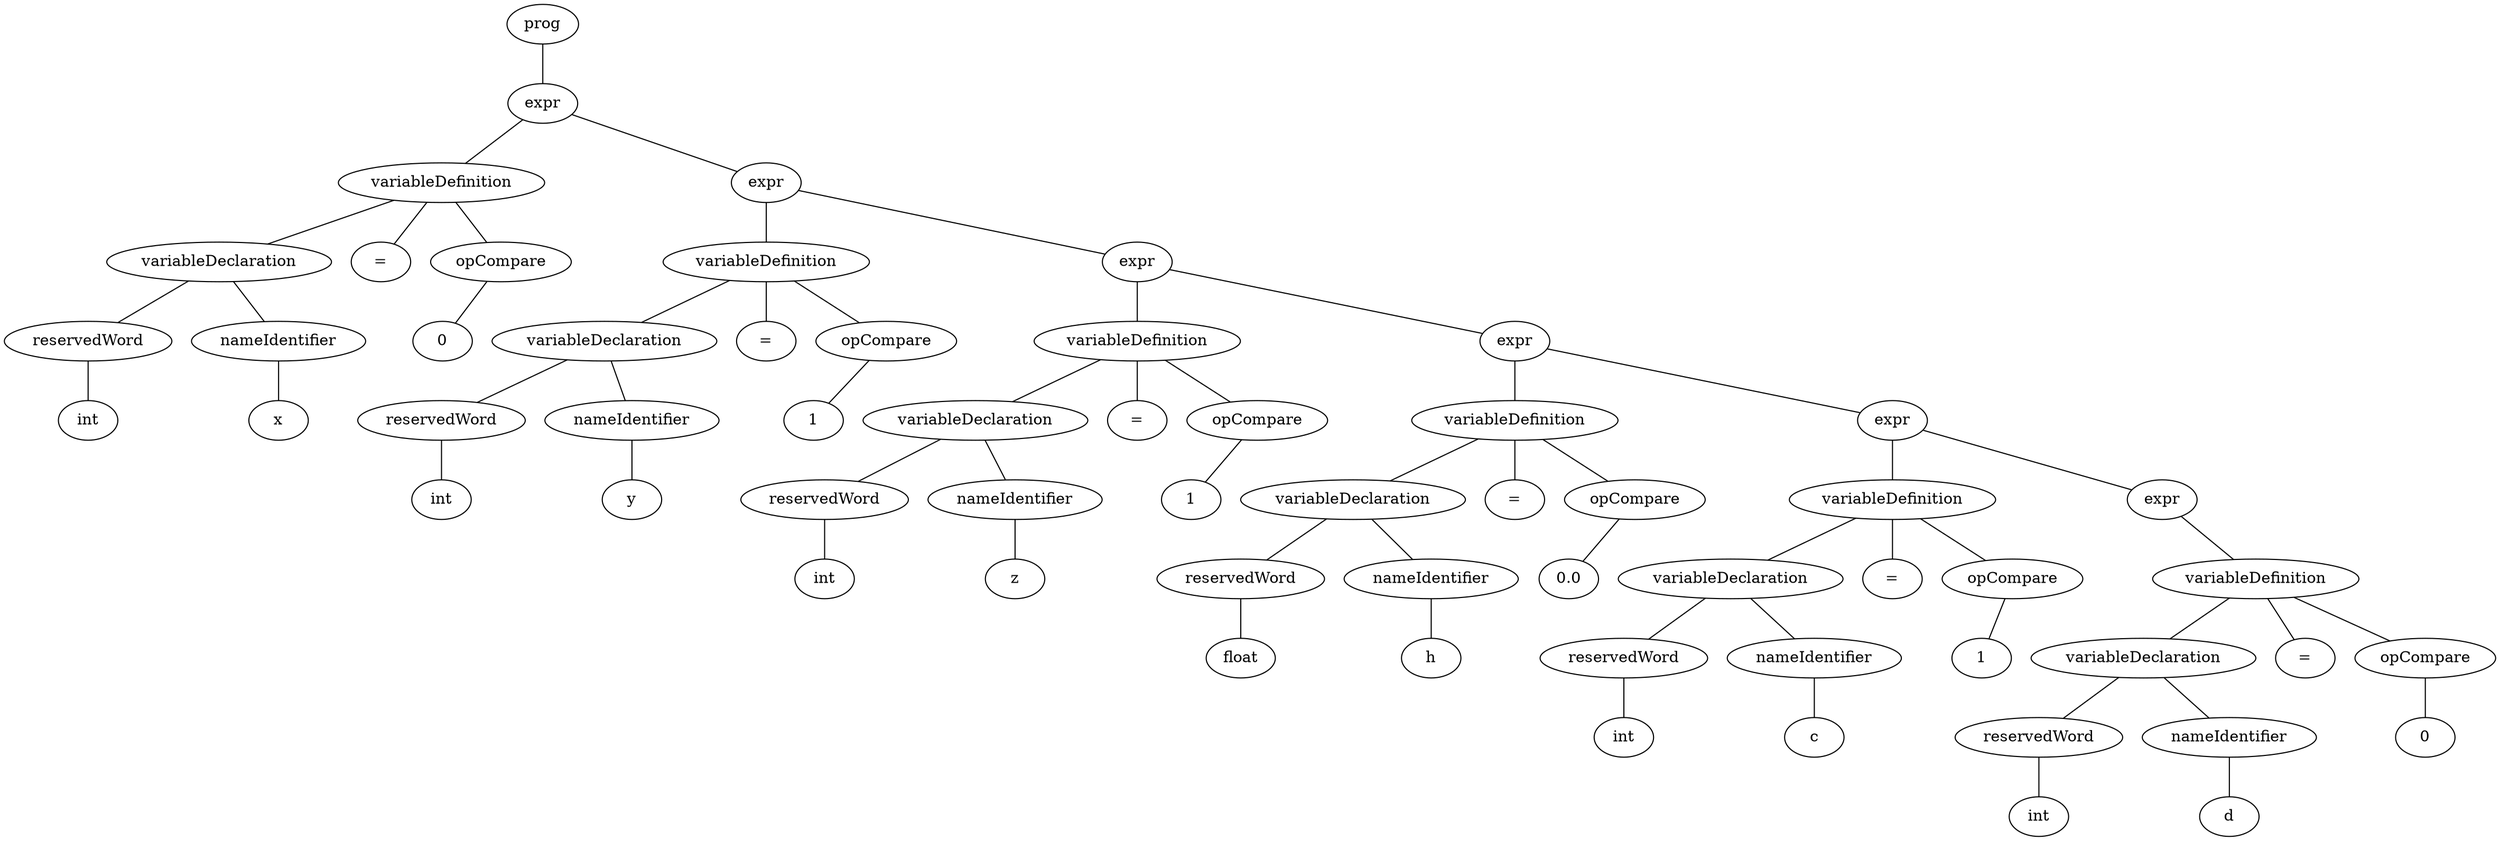 graph ast { 
<AST.AST object at 0x7f6db87f3130>[label="prog"] 
<AST.AST object at 0x7f6db87f3400>[label="expr"] 
<AST.AST object at 0x7f6db8862460>[label="variableDefinition"] 
<AST.AST object at 0x7f6db8862eb0>[label="variableDeclaration"] 
<AST.AST object at 0x7f6db8862fd0>[label="reservedWord"] 
<AST.AST object at 0x7f6db8862d30>[label="int"] 
<AST.AST object at 0x7f6db88622b0>[label="nameIdentifier"] 
<AST.AST object at 0x7f6db88628b0>[label="x"] 
<AST.AST object at 0x7f6db8862d60>[label="="] 
<AST.AST object at 0x7f6db87f9b20>[label="opCompare"] 
<AST.AST object at 0x7f6db880be80>[label="0"] 
<AST.AST object at 0x7f6db88629d0>[label="expr"] 
<AST.AST object at 0x7f6db885e5b0>[label="variableDefinition"] 
<AST.AST object at 0x7f6db885eb80>[label="variableDeclaration"] 
<AST.AST object at 0x7f6db885e490>[label="reservedWord"] 
<AST.AST object at 0x7f6db885ef70>[label="int"] 
<AST.AST object at 0x7f6db8868d00>[label="nameIdentifier"] 
<AST.AST object at 0x7f6db8868d90>[label="y"] 
<AST.AST object at 0x7f6db885ed60>[label="="] 
<AST.AST object at 0x7f6db88684f0>[label="opCompare"] 
<AST.AST object at 0x7f6db880f910>[label="1"] 
<AST.AST object at 0x7f6db885ea30>[label="expr"] 
<AST.AST object at 0x7f6db885f0a0>[label="variableDefinition"] 
<AST.AST object at 0x7f6db885f3a0>[label="variableDeclaration"] 
<AST.AST object at 0x7f6db885fb80>[label="reservedWord"] 
<AST.AST object at 0x7f6db885fca0>[label="int"] 
<AST.AST object at 0x7f6db885f910>[label="nameIdentifier"] 
<AST.AST object at 0x7f6db87fa190>[label="z"] 
<AST.AST object at 0x7f6db885f4f0>[label="="] 
<AST.AST object at 0x7f6db87fa9d0>[label="opCompare"] 
<AST.AST object at 0x7f6db8802b50>[label="1"] 
<AST.AST object at 0x7f6db885fd00>[label="expr"] 
<AST.AST object at 0x7f6db87efac0>[label="variableDefinition"] 
<AST.AST object at 0x7f6db87ef670>[label="variableDeclaration"] 
<AST.AST object at 0x7f6db8865070>[label="reservedWord"] 
<AST.AST object at 0x7f6db8865e20>[label="float"] 
<AST.AST object at 0x7f6db8865be0>[label="nameIdentifier"] 
<AST.AST object at 0x7f6db8865ee0>[label="h"] 
<AST.AST object at 0x7f6db87ef4f0>[label="="] 
<AST.AST object at 0x7f6db88653d0>[label="opCompare"] 
<AST.AST object at 0x7f6db87fcfd0>[label="0.0"] 
<AST.AST object at 0x7f6db87efa30>[label="expr"] 
<AST.AST object at 0x7f6db88694f0>[label="variableDefinition"] 
<AST.AST object at 0x7f6db8869f10>[label="variableDeclaration"] 
<AST.AST object at 0x7f6db8869340>[label="reservedWord"] 
<AST.AST object at 0x7f6db88693a0>[label="int"] 
<AST.AST object at 0x7f6db8869f40>[label="nameIdentifier"] 
<AST.AST object at 0x7f6db8869400>[label="c"] 
<AST.AST object at 0x7f6db8869c10>[label="="] 
<AST.AST object at 0x7f6db8869580>[label="opCompare"] 
<AST.AST object at 0x7f6db87f6970>[label="1"] 
<AST.AST object at 0x7f6db8869a30>[label="expr"] 
<AST.AST object at 0x7f6db87ec130>[label="variableDefinition"] 
<AST.AST object at 0x7f6db885cb50>[label="variableDeclaration"] 
<AST.AST object at 0x7f6db885c4c0>[label="reservedWord"] 
<AST.AST object at 0x7f6db885c8b0>[label="int"] 
<AST.AST object at 0x7f6db885c2b0>[label="nameIdentifier"] 
<AST.AST object at 0x7f6db885ca60>[label="d"] 
<AST.AST object at 0x7f6db885c0a0>[label="="] 
<AST.AST object at 0x7f6db885ce80>[label="opCompare"] 
<AST.AST object at 0x7f6db885a400>[label="0"] 
<AST.AST object at 0x7f6db87f3130> -- <AST.AST object at 0x7f6db87f3400>
<AST.AST object at 0x7f6db87f3400> -- <AST.AST object at 0x7f6db8862460>
<AST.AST object at 0x7f6db8862460> -- <AST.AST object at 0x7f6db8862eb0>
<AST.AST object at 0x7f6db8862eb0> -- <AST.AST object at 0x7f6db8862fd0>
<AST.AST object at 0x7f6db8862fd0> -- <AST.AST object at 0x7f6db8862d30>
<AST.AST object at 0x7f6db8862eb0> -- <AST.AST object at 0x7f6db88622b0>
<AST.AST object at 0x7f6db88622b0> -- <AST.AST object at 0x7f6db88628b0>
<AST.AST object at 0x7f6db8862460> -- <AST.AST object at 0x7f6db8862d60>
<AST.AST object at 0x7f6db8862460> -- <AST.AST object at 0x7f6db87f9b20>
<AST.AST object at 0x7f6db87f9b20> -- <AST.AST object at 0x7f6db880be80>
<AST.AST object at 0x7f6db87f3400> -- <AST.AST object at 0x7f6db88629d0>
<AST.AST object at 0x7f6db88629d0> -- <AST.AST object at 0x7f6db885e5b0>
<AST.AST object at 0x7f6db885e5b0> -- <AST.AST object at 0x7f6db885eb80>
<AST.AST object at 0x7f6db885eb80> -- <AST.AST object at 0x7f6db885e490>
<AST.AST object at 0x7f6db885e490> -- <AST.AST object at 0x7f6db885ef70>
<AST.AST object at 0x7f6db885eb80> -- <AST.AST object at 0x7f6db8868d00>
<AST.AST object at 0x7f6db8868d00> -- <AST.AST object at 0x7f6db8868d90>
<AST.AST object at 0x7f6db885e5b0> -- <AST.AST object at 0x7f6db885ed60>
<AST.AST object at 0x7f6db885e5b0> -- <AST.AST object at 0x7f6db88684f0>
<AST.AST object at 0x7f6db88684f0> -- <AST.AST object at 0x7f6db880f910>
<AST.AST object at 0x7f6db88629d0> -- <AST.AST object at 0x7f6db885ea30>
<AST.AST object at 0x7f6db885ea30> -- <AST.AST object at 0x7f6db885f0a0>
<AST.AST object at 0x7f6db885f0a0> -- <AST.AST object at 0x7f6db885f3a0>
<AST.AST object at 0x7f6db885f3a0> -- <AST.AST object at 0x7f6db885fb80>
<AST.AST object at 0x7f6db885fb80> -- <AST.AST object at 0x7f6db885fca0>
<AST.AST object at 0x7f6db885f3a0> -- <AST.AST object at 0x7f6db885f910>
<AST.AST object at 0x7f6db885f910> -- <AST.AST object at 0x7f6db87fa190>
<AST.AST object at 0x7f6db885f0a0> -- <AST.AST object at 0x7f6db885f4f0>
<AST.AST object at 0x7f6db885f0a0> -- <AST.AST object at 0x7f6db87fa9d0>
<AST.AST object at 0x7f6db87fa9d0> -- <AST.AST object at 0x7f6db8802b50>
<AST.AST object at 0x7f6db885ea30> -- <AST.AST object at 0x7f6db885fd00>
<AST.AST object at 0x7f6db885fd00> -- <AST.AST object at 0x7f6db87efac0>
<AST.AST object at 0x7f6db87efac0> -- <AST.AST object at 0x7f6db87ef670>
<AST.AST object at 0x7f6db87ef670> -- <AST.AST object at 0x7f6db8865070>
<AST.AST object at 0x7f6db8865070> -- <AST.AST object at 0x7f6db8865e20>
<AST.AST object at 0x7f6db87ef670> -- <AST.AST object at 0x7f6db8865be0>
<AST.AST object at 0x7f6db8865be0> -- <AST.AST object at 0x7f6db8865ee0>
<AST.AST object at 0x7f6db87efac0> -- <AST.AST object at 0x7f6db87ef4f0>
<AST.AST object at 0x7f6db87efac0> -- <AST.AST object at 0x7f6db88653d0>
<AST.AST object at 0x7f6db88653d0> -- <AST.AST object at 0x7f6db87fcfd0>
<AST.AST object at 0x7f6db885fd00> -- <AST.AST object at 0x7f6db87efa30>
<AST.AST object at 0x7f6db87efa30> -- <AST.AST object at 0x7f6db88694f0>
<AST.AST object at 0x7f6db88694f0> -- <AST.AST object at 0x7f6db8869f10>
<AST.AST object at 0x7f6db8869f10> -- <AST.AST object at 0x7f6db8869340>
<AST.AST object at 0x7f6db8869340> -- <AST.AST object at 0x7f6db88693a0>
<AST.AST object at 0x7f6db8869f10> -- <AST.AST object at 0x7f6db8869f40>
<AST.AST object at 0x7f6db8869f40> -- <AST.AST object at 0x7f6db8869400>
<AST.AST object at 0x7f6db88694f0> -- <AST.AST object at 0x7f6db8869c10>
<AST.AST object at 0x7f6db88694f0> -- <AST.AST object at 0x7f6db8869580>
<AST.AST object at 0x7f6db8869580> -- <AST.AST object at 0x7f6db87f6970>
<AST.AST object at 0x7f6db87efa30> -- <AST.AST object at 0x7f6db8869a30>
<AST.AST object at 0x7f6db8869a30> -- <AST.AST object at 0x7f6db87ec130>
<AST.AST object at 0x7f6db87ec130> -- <AST.AST object at 0x7f6db885cb50>
<AST.AST object at 0x7f6db885cb50> -- <AST.AST object at 0x7f6db885c4c0>
<AST.AST object at 0x7f6db885c4c0> -- <AST.AST object at 0x7f6db885c8b0>
<AST.AST object at 0x7f6db885cb50> -- <AST.AST object at 0x7f6db885c2b0>
<AST.AST object at 0x7f6db885c2b0> -- <AST.AST object at 0x7f6db885ca60>
<AST.AST object at 0x7f6db87ec130> -- <AST.AST object at 0x7f6db885c0a0>
<AST.AST object at 0x7f6db87ec130> -- <AST.AST object at 0x7f6db885ce80>
<AST.AST object at 0x7f6db885ce80> -- <AST.AST object at 0x7f6db885a400>
}